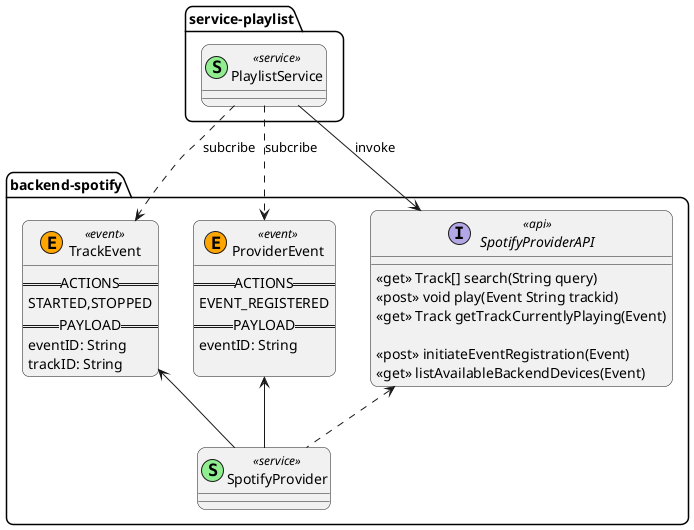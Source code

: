 @startuml
'skinparam linetype ortho 
'skinparam linetype polyline 
skinparam roundcorner 15

'skinparam stereotypeCBackgroundColor YellowGreen
'skinparam stereotypeCBackgroundColor<< event >> orange
'skinparam stereotypeCBackgroundColor<< service >> lightgreen
skinparam stereotypeIBackgroundColor<< api >> lightblue

package service-playlist {
    class PlaylistService <<(S,lightgreen)service>> {

    }

}

package backend-spotify {

    interface SpotifyProviderAPI <<api>> {
        <<get>> Track[] search(String query) 
        <<post>> void play(Event String trackid)
        <<get>> Track getTrackCurrentlyPlaying(Event)

        <<post>> initiateEventRegistration(Event)
        <<get>> listAvailableBackendDevices(Event)
    }
    class ProviderEvent <<(E,orange)event>> {
        ==ACTIONS==
        EVENT_REGISTERED
        ==PAYLOAD==
        eventID: String
 
    }
    class TrackEvent <<(E,orange)event>> {
        ==ACTIONS==
        STARTED,STOPPED
        ==PAYLOAD==
        eventID: String
        trackID: String 
    }

    class SpotifyProvider <<(S,lightgreen)service>> {

    }
}


SpotifyProviderAPI <.. SpotifyProvider
SpotifyProvider -u-> ProviderEvent
SpotifyProvider -u-> TrackEvent
' Lollipops are strange:
'REST ()-- SpotifyProviderAPI
'EVENT1 ()-- ProviderEvent
'EVENT2 ()-- TrackEvent


PlaylistService --> SpotifyProviderAPI : invoke
PlaylistService ..> ProviderEvent : subcribe
PlaylistService ..> TrackEvent : subcribe


' ProviderEvent -- TrackEvent
'ProviderEvent -[hidden]down- TrackEvent

@enduml

